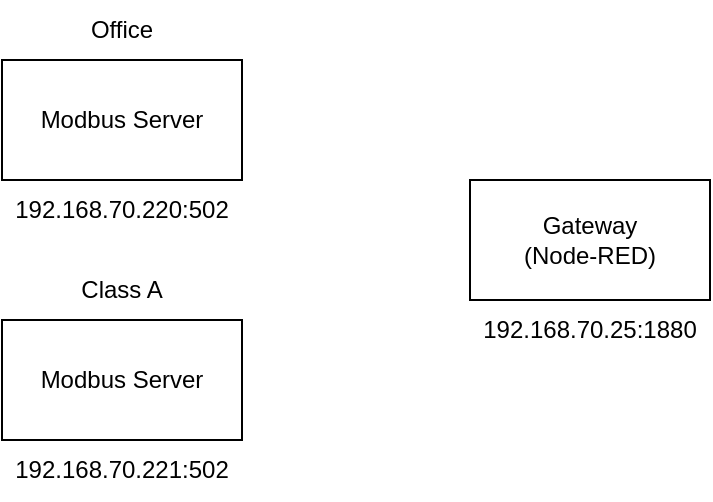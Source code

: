 <mxfile version="24.2.3" type="github">
  <diagram name="페이지-1" id="th0XQkB2l59hhsC8lqRe">
    <mxGraphModel dx="683" dy="431" grid="1" gridSize="10" guides="1" tooltips="1" connect="1" arrows="1" fold="1" page="1" pageScale="1" pageWidth="827" pageHeight="1169" math="0" shadow="0">
      <root>
        <mxCell id="0" />
        <mxCell id="1" parent="0" />
        <mxCell id="cO3AsxR2FoYZL1ss0mDV-1" value="Modbus Server" style="rounded=0;whiteSpace=wrap;html=1;" vertex="1" parent="1">
          <mxGeometry x="180" y="430" width="120" height="60" as="geometry" />
        </mxCell>
        <mxCell id="cO3AsxR2FoYZL1ss0mDV-2" value="Modbus Server" style="rounded=0;whiteSpace=wrap;html=1;" vertex="1" parent="1">
          <mxGeometry x="180" y="560" width="120" height="60" as="geometry" />
        </mxCell>
        <mxCell id="cO3AsxR2FoYZL1ss0mDV-3" value="Office" style="text;html=1;align=center;verticalAlign=middle;whiteSpace=wrap;rounded=0;" vertex="1" parent="1">
          <mxGeometry x="210" y="400" width="60" height="30" as="geometry" />
        </mxCell>
        <mxCell id="cO3AsxR2FoYZL1ss0mDV-4" value="192.168.70.220:502" style="text;html=1;align=center;verticalAlign=middle;whiteSpace=wrap;rounded=0;" vertex="1" parent="1">
          <mxGeometry x="210" y="490" width="60" height="30" as="geometry" />
        </mxCell>
        <mxCell id="cO3AsxR2FoYZL1ss0mDV-5" value="192.168.70.221:502" style="text;html=1;align=center;verticalAlign=middle;whiteSpace=wrap;rounded=0;" vertex="1" parent="1">
          <mxGeometry x="210" y="620" width="60" height="30" as="geometry" />
        </mxCell>
        <mxCell id="cO3AsxR2FoYZL1ss0mDV-6" value="Class A" style="text;html=1;align=center;verticalAlign=middle;whiteSpace=wrap;rounded=0;" vertex="1" parent="1">
          <mxGeometry x="210" y="530" width="60" height="30" as="geometry" />
        </mxCell>
        <mxCell id="cO3AsxR2FoYZL1ss0mDV-7" value="Gateway&lt;div&gt;(Node-RED)&lt;/div&gt;" style="rounded=0;whiteSpace=wrap;html=1;" vertex="1" parent="1">
          <mxGeometry x="414" y="490" width="120" height="60" as="geometry" />
        </mxCell>
        <mxCell id="cO3AsxR2FoYZL1ss0mDV-8" value="192.168.70.25:1880" style="text;html=1;align=center;verticalAlign=middle;whiteSpace=wrap;rounded=0;" vertex="1" parent="1">
          <mxGeometry x="444" y="550" width="60" height="30" as="geometry" />
        </mxCell>
      </root>
    </mxGraphModel>
  </diagram>
</mxfile>
